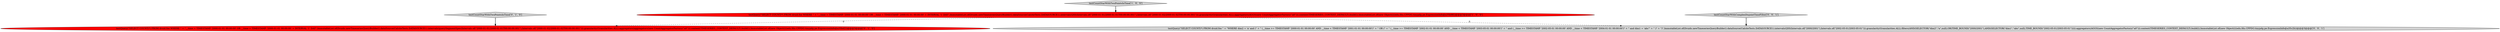 digraph {
5 [style = filled, label = "testQuery(\"SELECT COUNT(*) FROM druid.foo \" + \"WHERE dim2 = 'a' and (\" + \" (__time >= TIMESTAMP '2000-01-01 00:00:00' AND __time < TIMESTAMP '2001-01-01 00:00:00')\" + \" OR (\" + \" (__time >= TIMESTAMP '2002-01-01 00:00:00' AND __time < TIMESTAMP '2003-05-01 00:00:00')\" + \" and (__time >= TIMESTAMP '2002-05-01 00:00:00' AND __time < TIMESTAMP '2004-01-01 00:00:00')\" + \" and dim1 = 'abc'\" + \" )\" + \")\",ImmutableList.of(Druids.newTimeseriesQueryBuilder().dataSource(CalciteTests.DATASOURCE1).intervals(QSS(Intervals.of(\"2000/2001\"),Intervals.of(\"2002-05-01/2003-05-01\"))).granularity(Granularities.ALL).filters(AND(SELECTOR(\"dim2\",\"a\",null),OR(TIME_BOUND(\"2000/2001\"),AND(SELECTOR(\"dim1\",\"abc\",null),TIME_BOUND(\"2002-05-01/2003-05-01\"))))).aggregators(AGGS(new CountAggregatorFactory(\"a0\"))).context(TIMESERIES_CONTEXT_DEFAULT).build()),ImmutableList.of(new Object((((edu.fdu.CPPDG.tinypdg.pe.ExpressionInfo@a35c2b))@@@3@@@['0', '0', '1']", fillcolor = lightgray, shape = ellipse image = "AAA0AAABBB3BBB"];
2 [style = filled, label = "testQuery(\"SELECT COUNT(*) FROM druid.foo WHERE \" + \"__time = TIMESTAMP '2000-01-01 00:00:00' OR __time = TIMESTAMP '2000-01-01 00:00:00' + INTERVAL '1' DAY\",ImmutableList.of(Druids.newTimeseriesQueryBuilder().dataSource(CalciteTests.DATASOURCE1).intervals(querySegmentSpec(Intervals.of(\"2000-01-01/2000-01-01T00:00:00.001\"),Intervals.of(\"2000-01-02/2000-01-02T00:00:00.001\"))).granularity(Granularities.ALL).aggregators(aggregators(new CountAggregatorFactory(\"a0\"))).context(TIMESERIES_CONTEXT_DEFAULT).build()),ImmutableList.of(new Object((((edu.fdu.CPPDG.tinypdg.pe.ExpressionInfo@a35bd2))@@@3@@@['0', '1', '0']", fillcolor = red, shape = ellipse image = "AAA1AAABBB2BBB"];
0 [style = filled, label = "testCountStarWithTwoPointsInTime['1', '0', '0']", fillcolor = lightgray, shape = diamond image = "AAA0AAABBB1BBB"];
3 [style = filled, label = "testCountStarWithTwoPointsInTime['0', '1', '0']", fillcolor = lightgray, shape = diamond image = "AAA0AAABBB2BBB"];
1 [style = filled, label = "testQuery(\"SELECT COUNT(*) FROM druid.foo WHERE \" + \"__time = TIMESTAMP '2000-01-01 00:00:00' OR __time = TIMESTAMP '2000-01-01 00:00:00' + INTERVAL '1' DAY\",ImmutableList.of(Druids.newTimeseriesQueryBuilder().dataSource(CalciteTests.DATASOURCE1).intervals(QSS(Intervals.of(\"2000-01-01/2000-01-01T00:00:00.001\"),Intervals.of(\"2000-01-02/2000-01-02T00:00:00.001\"))).granularity(Granularities.ALL).aggregators(AGGS(new CountAggregatorFactory(\"a0\"))).context(TIMESERIES_CONTEXT_DEFAULT).build()),ImmutableList.of(new Object((((edu.fdu.CPPDG.tinypdg.pe.ExpressionInfo@a35b98))@@@3@@@['1', '0', '0']", fillcolor = red, shape = ellipse image = "AAA1AAABBB1BBB"];
4 [style = filled, label = "testCountStarWithComplexDisjointTimeFilter['0', '0', '1']", fillcolor = lightgray, shape = diamond image = "AAA0AAABBB3BBB"];
1->2 [style = dashed, label="0"];
1->5 [style = dashed, label="0"];
3->2 [style = bold, label=""];
4->5 [style = bold, label=""];
0->1 [style = bold, label=""];
}
